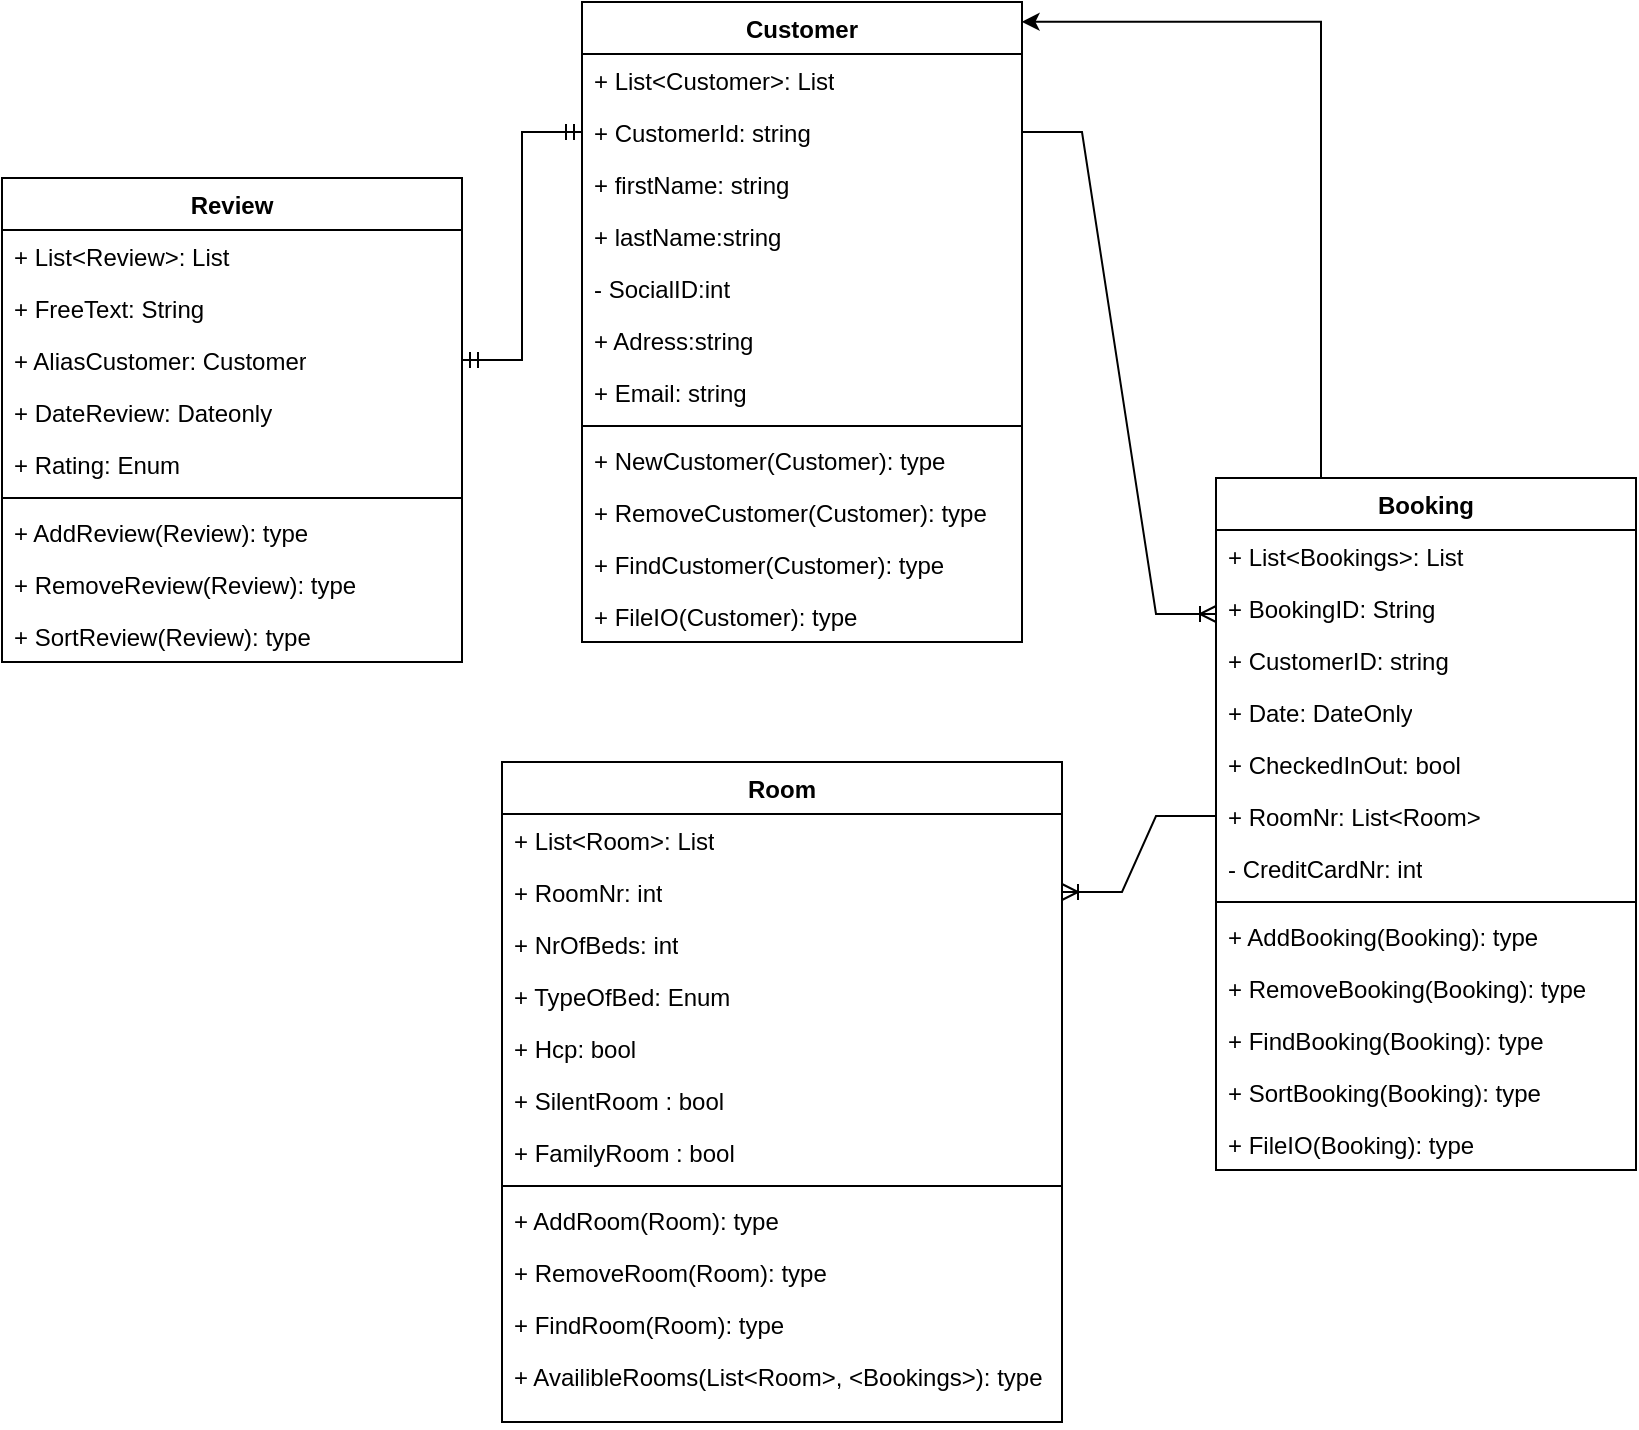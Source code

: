 <mxfile version="22.0.6" type="device">
  <diagram name="Sida-1" id="mYSSC7_Tb58OLXH4Fvpm">
    <mxGraphModel dx="1430" dy="792" grid="1" gridSize="10" guides="1" tooltips="1" connect="1" arrows="1" fold="1" page="1" pageScale="1" pageWidth="827" pageHeight="1169" math="0" shadow="0">
      <root>
        <mxCell id="0" />
        <mxCell id="1" parent="0" />
        <mxCell id="XRpqWktDOGwXDuE8BSPv-1" value="Customer" style="swimlane;fontStyle=1;align=center;verticalAlign=top;childLayout=stackLayout;horizontal=1;startSize=26;horizontalStack=0;resizeParent=1;resizeParentMax=0;resizeLast=0;collapsible=1;marginBottom=0;whiteSpace=wrap;html=1;" vertex="1" parent="1">
          <mxGeometry x="300" width="220" height="320" as="geometry" />
        </mxCell>
        <mxCell id="XRpqWktDOGwXDuE8BSPv-31" value="+ List&amp;lt;Customer&amp;gt;: List" style="text;strokeColor=none;fillColor=none;align=left;verticalAlign=top;spacingLeft=4;spacingRight=4;overflow=hidden;rotatable=0;points=[[0,0.5],[1,0.5]];portConstraint=eastwest;whiteSpace=wrap;html=1;" vertex="1" parent="XRpqWktDOGwXDuE8BSPv-1">
          <mxGeometry y="26" width="220" height="26" as="geometry" />
        </mxCell>
        <mxCell id="XRpqWktDOGwXDuE8BSPv-2" value="+ CustomerId: string" style="text;strokeColor=none;fillColor=none;align=left;verticalAlign=top;spacingLeft=4;spacingRight=4;overflow=hidden;rotatable=0;points=[[0,0.5],[1,0.5]];portConstraint=eastwest;whiteSpace=wrap;html=1;" vertex="1" parent="XRpqWktDOGwXDuE8BSPv-1">
          <mxGeometry y="52" width="220" height="26" as="geometry" />
        </mxCell>
        <mxCell id="XRpqWktDOGwXDuE8BSPv-10" value="+ firstName: string" style="text;strokeColor=none;fillColor=none;align=left;verticalAlign=top;spacingLeft=4;spacingRight=4;overflow=hidden;rotatable=0;points=[[0,0.5],[1,0.5]];portConstraint=eastwest;whiteSpace=wrap;html=1;" vertex="1" parent="XRpqWktDOGwXDuE8BSPv-1">
          <mxGeometry y="78" width="220" height="26" as="geometry" />
        </mxCell>
        <mxCell id="XRpqWktDOGwXDuE8BSPv-11" value="+ lastName:string" style="text;strokeColor=none;fillColor=none;align=left;verticalAlign=top;spacingLeft=4;spacingRight=4;overflow=hidden;rotatable=0;points=[[0,0.5],[1,0.5]];portConstraint=eastwest;whiteSpace=wrap;html=1;" vertex="1" parent="XRpqWktDOGwXDuE8BSPv-1">
          <mxGeometry y="104" width="220" height="26" as="geometry" />
        </mxCell>
        <mxCell id="XRpqWktDOGwXDuE8BSPv-15" value="- SocialID:int" style="text;strokeColor=none;fillColor=none;align=left;verticalAlign=top;spacingLeft=4;spacingRight=4;overflow=hidden;rotatable=0;points=[[0,0.5],[1,0.5]];portConstraint=eastwest;whiteSpace=wrap;html=1;" vertex="1" parent="XRpqWktDOGwXDuE8BSPv-1">
          <mxGeometry y="130" width="220" height="26" as="geometry" />
        </mxCell>
        <mxCell id="XRpqWktDOGwXDuE8BSPv-16" value="+ Adress:string" style="text;strokeColor=none;fillColor=none;align=left;verticalAlign=top;spacingLeft=4;spacingRight=4;overflow=hidden;rotatable=0;points=[[0,0.5],[1,0.5]];portConstraint=eastwest;whiteSpace=wrap;html=1;" vertex="1" parent="XRpqWktDOGwXDuE8BSPv-1">
          <mxGeometry y="156" width="220" height="26" as="geometry" />
        </mxCell>
        <mxCell id="XRpqWktDOGwXDuE8BSPv-12" value="+ Email: string" style="text;strokeColor=none;fillColor=none;align=left;verticalAlign=top;spacingLeft=4;spacingRight=4;overflow=hidden;rotatable=0;points=[[0,0.5],[1,0.5]];portConstraint=eastwest;whiteSpace=wrap;html=1;" vertex="1" parent="XRpqWktDOGwXDuE8BSPv-1">
          <mxGeometry y="182" width="220" height="26" as="geometry" />
        </mxCell>
        <mxCell id="XRpqWktDOGwXDuE8BSPv-3" value="" style="line;strokeWidth=1;fillColor=none;align=left;verticalAlign=middle;spacingTop=-1;spacingLeft=3;spacingRight=3;rotatable=0;labelPosition=right;points=[];portConstraint=eastwest;strokeColor=inherit;" vertex="1" parent="XRpqWktDOGwXDuE8BSPv-1">
          <mxGeometry y="208" width="220" height="8" as="geometry" />
        </mxCell>
        <mxCell id="XRpqWktDOGwXDuE8BSPv-4" value="+ NewCustomer(Customer): type" style="text;strokeColor=none;fillColor=none;align=left;verticalAlign=top;spacingLeft=4;spacingRight=4;overflow=hidden;rotatable=0;points=[[0,0.5],[1,0.5]];portConstraint=eastwest;whiteSpace=wrap;html=1;" vertex="1" parent="XRpqWktDOGwXDuE8BSPv-1">
          <mxGeometry y="216" width="220" height="26" as="geometry" />
        </mxCell>
        <mxCell id="XRpqWktDOGwXDuE8BSPv-13" value="+ RemoveCustomer(Customer): type" style="text;strokeColor=none;fillColor=none;align=left;verticalAlign=top;spacingLeft=4;spacingRight=4;overflow=hidden;rotatable=0;points=[[0,0.5],[1,0.5]];portConstraint=eastwest;whiteSpace=wrap;html=1;" vertex="1" parent="XRpqWktDOGwXDuE8BSPv-1">
          <mxGeometry y="242" width="220" height="26" as="geometry" />
        </mxCell>
        <mxCell id="XRpqWktDOGwXDuE8BSPv-14" value="+ FindCustomer(Customer): type" style="text;strokeColor=none;fillColor=none;align=left;verticalAlign=top;spacingLeft=4;spacingRight=4;overflow=hidden;rotatable=0;points=[[0,0.5],[1,0.5]];portConstraint=eastwest;whiteSpace=wrap;html=1;" vertex="1" parent="XRpqWktDOGwXDuE8BSPv-1">
          <mxGeometry y="268" width="220" height="26" as="geometry" />
        </mxCell>
        <mxCell id="XRpqWktDOGwXDuE8BSPv-68" value="+ FileIO(Customer): type" style="text;strokeColor=none;fillColor=none;align=left;verticalAlign=top;spacingLeft=4;spacingRight=4;overflow=hidden;rotatable=0;points=[[0,0.5],[1,0.5]];portConstraint=eastwest;whiteSpace=wrap;html=1;" vertex="1" parent="XRpqWktDOGwXDuE8BSPv-1">
          <mxGeometry y="294" width="220" height="26" as="geometry" />
        </mxCell>
        <mxCell id="XRpqWktDOGwXDuE8BSPv-18" value="Room" style="swimlane;fontStyle=1;align=center;verticalAlign=top;childLayout=stackLayout;horizontal=1;startSize=26;horizontalStack=0;resizeParent=1;resizeParentMax=0;resizeLast=0;collapsible=1;marginBottom=0;whiteSpace=wrap;html=1;" vertex="1" parent="1">
          <mxGeometry x="260" y="380" width="280" height="330" as="geometry" />
        </mxCell>
        <mxCell id="XRpqWktDOGwXDuE8BSPv-30" value="+ List&amp;lt;Room&amp;gt;: List" style="text;strokeColor=none;fillColor=none;align=left;verticalAlign=top;spacingLeft=4;spacingRight=4;overflow=hidden;rotatable=0;points=[[0,0.5],[1,0.5]];portConstraint=eastwest;whiteSpace=wrap;html=1;" vertex="1" parent="XRpqWktDOGwXDuE8BSPv-18">
          <mxGeometry y="26" width="280" height="26" as="geometry" />
        </mxCell>
        <mxCell id="XRpqWktDOGwXDuE8BSPv-19" value="+ RoomNr: int" style="text;strokeColor=none;fillColor=none;align=left;verticalAlign=top;spacingLeft=4;spacingRight=4;overflow=hidden;rotatable=0;points=[[0,0.5],[1,0.5]];portConstraint=eastwest;whiteSpace=wrap;html=1;" vertex="1" parent="XRpqWktDOGwXDuE8BSPv-18">
          <mxGeometry y="52" width="280" height="26" as="geometry" />
        </mxCell>
        <mxCell id="XRpqWktDOGwXDuE8BSPv-20" value="+ NrOfBeds: int" style="text;strokeColor=none;fillColor=none;align=left;verticalAlign=top;spacingLeft=4;spacingRight=4;overflow=hidden;rotatable=0;points=[[0,0.5],[1,0.5]];portConstraint=eastwest;whiteSpace=wrap;html=1;" vertex="1" parent="XRpqWktDOGwXDuE8BSPv-18">
          <mxGeometry y="78" width="280" height="26" as="geometry" />
        </mxCell>
        <mxCell id="XRpqWktDOGwXDuE8BSPv-21" value="+ TypeOfBed: Enum" style="text;strokeColor=none;fillColor=none;align=left;verticalAlign=top;spacingLeft=4;spacingRight=4;overflow=hidden;rotatable=0;points=[[0,0.5],[1,0.5]];portConstraint=eastwest;whiteSpace=wrap;html=1;" vertex="1" parent="XRpqWktDOGwXDuE8BSPv-18">
          <mxGeometry y="104" width="280" height="26" as="geometry" />
        </mxCell>
        <mxCell id="XRpqWktDOGwXDuE8BSPv-22" value="+ Hcp&lt;span style=&quot;background-color: initial;&quot;&gt;: bool&lt;/span&gt;" style="text;strokeColor=none;fillColor=none;align=left;verticalAlign=top;spacingLeft=4;spacingRight=4;overflow=hidden;rotatable=0;points=[[0,0.5],[1,0.5]];portConstraint=eastwest;whiteSpace=wrap;html=1;" vertex="1" parent="XRpqWktDOGwXDuE8BSPv-18">
          <mxGeometry y="130" width="280" height="26" as="geometry" />
        </mxCell>
        <mxCell id="XRpqWktDOGwXDuE8BSPv-23" value="+ SilentRoom : bool" style="text;strokeColor=none;fillColor=none;align=left;verticalAlign=top;spacingLeft=4;spacingRight=4;overflow=hidden;rotatable=0;points=[[0,0.5],[1,0.5]];portConstraint=eastwest;whiteSpace=wrap;html=1;" vertex="1" parent="XRpqWktDOGwXDuE8BSPv-18">
          <mxGeometry y="156" width="280" height="26" as="geometry" />
        </mxCell>
        <mxCell id="XRpqWktDOGwXDuE8BSPv-24" value="+ FamilyRoom : bool" style="text;strokeColor=none;fillColor=none;align=left;verticalAlign=top;spacingLeft=4;spacingRight=4;overflow=hidden;rotatable=0;points=[[0,0.5],[1,0.5]];portConstraint=eastwest;whiteSpace=wrap;html=1;" vertex="1" parent="XRpqWktDOGwXDuE8BSPv-18">
          <mxGeometry y="182" width="280" height="26" as="geometry" />
        </mxCell>
        <mxCell id="XRpqWktDOGwXDuE8BSPv-25" value="" style="line;strokeWidth=1;fillColor=none;align=left;verticalAlign=middle;spacingTop=-1;spacingLeft=3;spacingRight=3;rotatable=0;labelPosition=right;points=[];portConstraint=eastwest;strokeColor=inherit;" vertex="1" parent="XRpqWktDOGwXDuE8BSPv-18">
          <mxGeometry y="208" width="280" height="8" as="geometry" />
        </mxCell>
        <mxCell id="XRpqWktDOGwXDuE8BSPv-26" value="+ AddRoom(Room): type" style="text;strokeColor=none;fillColor=none;align=left;verticalAlign=top;spacingLeft=4;spacingRight=4;overflow=hidden;rotatable=0;points=[[0,0.5],[1,0.5]];portConstraint=eastwest;whiteSpace=wrap;html=1;" vertex="1" parent="XRpqWktDOGwXDuE8BSPv-18">
          <mxGeometry y="216" width="280" height="26" as="geometry" />
        </mxCell>
        <mxCell id="XRpqWktDOGwXDuE8BSPv-27" value="+ RemoveRoom(Room): type" style="text;strokeColor=none;fillColor=none;align=left;verticalAlign=top;spacingLeft=4;spacingRight=4;overflow=hidden;rotatable=0;points=[[0,0.5],[1,0.5]];portConstraint=eastwest;whiteSpace=wrap;html=1;" vertex="1" parent="XRpqWktDOGwXDuE8BSPv-18">
          <mxGeometry y="242" width="280" height="26" as="geometry" />
        </mxCell>
        <mxCell id="XRpqWktDOGwXDuE8BSPv-28" value="+ FindRoom(Room): type" style="text;strokeColor=none;fillColor=none;align=left;verticalAlign=top;spacingLeft=4;spacingRight=4;overflow=hidden;rotatable=0;points=[[0,0.5],[1,0.5]];portConstraint=eastwest;whiteSpace=wrap;html=1;" vertex="1" parent="XRpqWktDOGwXDuE8BSPv-18">
          <mxGeometry y="268" width="280" height="26" as="geometry" />
        </mxCell>
        <mxCell id="XRpqWktDOGwXDuE8BSPv-46" value="+ AvailibleRooms(List&amp;lt;Room&amp;gt;, &amp;lt;Bookings&amp;gt;): type" style="text;strokeColor=none;fillColor=none;align=left;verticalAlign=top;spacingLeft=4;spacingRight=4;overflow=hidden;rotatable=0;points=[[0,0.5],[1,0.5]];portConstraint=eastwest;whiteSpace=wrap;html=1;" vertex="1" parent="XRpqWktDOGwXDuE8BSPv-18">
          <mxGeometry y="294" width="280" height="36" as="geometry" />
        </mxCell>
        <mxCell id="XRpqWktDOGwXDuE8BSPv-32" value="Booking" style="swimlane;fontStyle=1;align=center;verticalAlign=top;childLayout=stackLayout;horizontal=1;startSize=26;horizontalStack=0;resizeParent=1;resizeParentMax=0;resizeLast=0;collapsible=1;marginBottom=0;whiteSpace=wrap;html=1;" vertex="1" parent="1">
          <mxGeometry x="617" y="238" width="210" height="346" as="geometry" />
        </mxCell>
        <mxCell id="XRpqWktDOGwXDuE8BSPv-34" value="+ List&amp;lt;Bookings&amp;gt;: List" style="text;strokeColor=none;fillColor=none;align=left;verticalAlign=top;spacingLeft=4;spacingRight=4;overflow=hidden;rotatable=0;points=[[0,0.5],[1,0.5]];portConstraint=eastwest;whiteSpace=wrap;html=1;" vertex="1" parent="XRpqWktDOGwXDuE8BSPv-32">
          <mxGeometry y="26" width="210" height="26" as="geometry" />
        </mxCell>
        <mxCell id="XRpqWktDOGwXDuE8BSPv-63" value="+ BookingID: String" style="text;strokeColor=none;fillColor=none;align=left;verticalAlign=top;spacingLeft=4;spacingRight=4;overflow=hidden;rotatable=0;points=[[0,0.5],[1,0.5]];portConstraint=eastwest;whiteSpace=wrap;html=1;" vertex="1" parent="XRpqWktDOGwXDuE8BSPv-32">
          <mxGeometry y="52" width="210" height="26" as="geometry" />
        </mxCell>
        <mxCell id="XRpqWktDOGwXDuE8BSPv-47" value="+ CustomerID: string" style="text;strokeColor=none;fillColor=none;align=left;verticalAlign=top;spacingLeft=4;spacingRight=4;overflow=hidden;rotatable=0;points=[[0,0.5],[1,0.5]];portConstraint=eastwest;whiteSpace=wrap;html=1;" vertex="1" parent="XRpqWktDOGwXDuE8BSPv-32">
          <mxGeometry y="78" width="210" height="26" as="geometry" />
        </mxCell>
        <mxCell id="XRpqWktDOGwXDuE8BSPv-60" value="" style="edgeStyle=entityRelationEdgeStyle;fontSize=12;html=1;endArrow=ERoneToMany;rounded=0;entryX=1.008;entryY=0.076;entryDx=0;entryDy=0;entryPerimeter=0;exitX=1;exitY=0.5;exitDx=0;exitDy=0;" edge="1" parent="XRpqWktDOGwXDuE8BSPv-32" source="XRpqWktDOGwXDuE8BSPv-2">
          <mxGeometry width="100" height="100" relative="1" as="geometry">
            <mxPoint x="78.24" y="440.66" as="sourcePoint" />
            <mxPoint y="68.004" as="targetPoint" />
            <Array as="points">
              <mxPoint x="-311.76" y="235.66" />
            </Array>
          </mxGeometry>
        </mxCell>
        <mxCell id="XRpqWktDOGwXDuE8BSPv-35" value="+ Date: DateOnly" style="text;strokeColor=none;fillColor=none;align=left;verticalAlign=top;spacingLeft=4;spacingRight=4;overflow=hidden;rotatable=0;points=[[0,0.5],[1,0.5]];portConstraint=eastwest;whiteSpace=wrap;html=1;" vertex="1" parent="XRpqWktDOGwXDuE8BSPv-32">
          <mxGeometry y="104" width="210" height="26" as="geometry" />
        </mxCell>
        <mxCell id="XRpqWktDOGwXDuE8BSPv-36" value="+ CheckedInOut: bool" style="text;strokeColor=none;fillColor=none;align=left;verticalAlign=top;spacingLeft=4;spacingRight=4;overflow=hidden;rotatable=0;points=[[0,0.5],[1,0.5]];portConstraint=eastwest;whiteSpace=wrap;html=1;" vertex="1" parent="XRpqWktDOGwXDuE8BSPv-32">
          <mxGeometry y="130" width="210" height="26" as="geometry" />
        </mxCell>
        <mxCell id="XRpqWktDOGwXDuE8BSPv-37" value="+ RoomNr&lt;span style=&quot;background-color: initial;&quot;&gt;: List&amp;lt;Room&amp;gt;&lt;/span&gt;" style="text;strokeColor=none;fillColor=none;align=left;verticalAlign=top;spacingLeft=4;spacingRight=4;overflow=hidden;rotatable=0;points=[[0,0.5],[1,0.5]];portConstraint=eastwest;whiteSpace=wrap;html=1;" vertex="1" parent="XRpqWktDOGwXDuE8BSPv-32">
          <mxGeometry y="156" width="210" height="26" as="geometry" />
        </mxCell>
        <mxCell id="XRpqWktDOGwXDuE8BSPv-39" value="- CreditCardNr: int" style="text;strokeColor=none;fillColor=none;align=left;verticalAlign=top;spacingLeft=4;spacingRight=4;overflow=hidden;rotatable=0;points=[[0,0.5],[1,0.5]];portConstraint=eastwest;whiteSpace=wrap;html=1;" vertex="1" parent="XRpqWktDOGwXDuE8BSPv-32">
          <mxGeometry y="182" width="210" height="26" as="geometry" />
        </mxCell>
        <mxCell id="XRpqWktDOGwXDuE8BSPv-40" value="" style="line;strokeWidth=1;fillColor=none;align=left;verticalAlign=middle;spacingTop=-1;spacingLeft=3;spacingRight=3;rotatable=0;labelPosition=right;points=[];portConstraint=eastwest;strokeColor=inherit;" vertex="1" parent="XRpqWktDOGwXDuE8BSPv-32">
          <mxGeometry y="208" width="210" height="8" as="geometry" />
        </mxCell>
        <mxCell id="XRpqWktDOGwXDuE8BSPv-41" value="+ AddBooking(Booking): type" style="text;strokeColor=none;fillColor=none;align=left;verticalAlign=top;spacingLeft=4;spacingRight=4;overflow=hidden;rotatable=0;points=[[0,0.5],[1,0.5]];portConstraint=eastwest;whiteSpace=wrap;html=1;" vertex="1" parent="XRpqWktDOGwXDuE8BSPv-32">
          <mxGeometry y="216" width="210" height="26" as="geometry" />
        </mxCell>
        <mxCell id="XRpqWktDOGwXDuE8BSPv-42" value="+ RemoveBooking(Booking): type" style="text;strokeColor=none;fillColor=none;align=left;verticalAlign=top;spacingLeft=4;spacingRight=4;overflow=hidden;rotatable=0;points=[[0,0.5],[1,0.5]];portConstraint=eastwest;whiteSpace=wrap;html=1;" vertex="1" parent="XRpqWktDOGwXDuE8BSPv-32">
          <mxGeometry y="242" width="210" height="26" as="geometry" />
        </mxCell>
        <mxCell id="XRpqWktDOGwXDuE8BSPv-43" value="+ FindBooking(Booking): type" style="text;strokeColor=none;fillColor=none;align=left;verticalAlign=top;spacingLeft=4;spacingRight=4;overflow=hidden;rotatable=0;points=[[0,0.5],[1,0.5]];portConstraint=eastwest;whiteSpace=wrap;html=1;" vertex="1" parent="XRpqWktDOGwXDuE8BSPv-32">
          <mxGeometry y="268" width="210" height="26" as="geometry" />
        </mxCell>
        <mxCell id="XRpqWktDOGwXDuE8BSPv-58" value="+ SortBooking(Booking): type" style="text;strokeColor=none;fillColor=none;align=left;verticalAlign=top;spacingLeft=4;spacingRight=4;overflow=hidden;rotatable=0;points=[[0,0.5],[1,0.5]];portConstraint=eastwest;whiteSpace=wrap;html=1;" vertex="1" parent="XRpqWktDOGwXDuE8BSPv-32">
          <mxGeometry y="294" width="210" height="26" as="geometry" />
        </mxCell>
        <mxCell id="XRpqWktDOGwXDuE8BSPv-69" value="+ FileIO(Booking): type" style="text;strokeColor=none;fillColor=none;align=left;verticalAlign=top;spacingLeft=4;spacingRight=4;overflow=hidden;rotatable=0;points=[[0,0.5],[1,0.5]];portConstraint=eastwest;whiteSpace=wrap;html=1;" vertex="1" parent="XRpqWktDOGwXDuE8BSPv-32">
          <mxGeometry y="320" width="210" height="26" as="geometry" />
        </mxCell>
        <mxCell id="XRpqWktDOGwXDuE8BSPv-48" value="Review" style="swimlane;fontStyle=1;align=center;verticalAlign=top;childLayout=stackLayout;horizontal=1;startSize=26;horizontalStack=0;resizeParent=1;resizeParentMax=0;resizeLast=0;collapsible=1;marginBottom=0;whiteSpace=wrap;html=1;" vertex="1" parent="1">
          <mxGeometry x="10" y="88" width="230" height="242" as="geometry" />
        </mxCell>
        <mxCell id="XRpqWktDOGwXDuE8BSPv-49" value="+ List&amp;lt;Review&amp;gt;: List" style="text;strokeColor=none;fillColor=none;align=left;verticalAlign=top;spacingLeft=4;spacingRight=4;overflow=hidden;rotatable=0;points=[[0,0.5],[1,0.5]];portConstraint=eastwest;whiteSpace=wrap;html=1;" vertex="1" parent="XRpqWktDOGwXDuE8BSPv-48">
          <mxGeometry y="26" width="230" height="26" as="geometry" />
        </mxCell>
        <mxCell id="XRpqWktDOGwXDuE8BSPv-54" value="+ FreeText: String" style="text;strokeColor=none;fillColor=none;align=left;verticalAlign=top;spacingLeft=4;spacingRight=4;overflow=hidden;rotatable=0;points=[[0,0.5],[1,0.5]];portConstraint=eastwest;whiteSpace=wrap;html=1;" vertex="1" parent="XRpqWktDOGwXDuE8BSPv-48">
          <mxGeometry y="52" width="230" height="26" as="geometry" />
        </mxCell>
        <mxCell id="XRpqWktDOGwXDuE8BSPv-52" value="+ AliasCustomer: Customer" style="text;strokeColor=none;fillColor=none;align=left;verticalAlign=top;spacingLeft=4;spacingRight=4;overflow=hidden;rotatable=0;points=[[0,0.5],[1,0.5]];portConstraint=eastwest;whiteSpace=wrap;html=1;" vertex="1" parent="XRpqWktDOGwXDuE8BSPv-48">
          <mxGeometry y="78" width="230" height="26" as="geometry" />
        </mxCell>
        <mxCell id="XRpqWktDOGwXDuE8BSPv-53" value="+ DateReview: Dateonly" style="text;strokeColor=none;fillColor=none;align=left;verticalAlign=top;spacingLeft=4;spacingRight=4;overflow=hidden;rotatable=0;points=[[0,0.5],[1,0.5]];portConstraint=eastwest;whiteSpace=wrap;html=1;" vertex="1" parent="XRpqWktDOGwXDuE8BSPv-48">
          <mxGeometry y="104" width="230" height="26" as="geometry" />
        </mxCell>
        <mxCell id="XRpqWktDOGwXDuE8BSPv-55" value="+ Rating: Enum" style="text;strokeColor=none;fillColor=none;align=left;verticalAlign=top;spacingLeft=4;spacingRight=4;overflow=hidden;rotatable=0;points=[[0,0.5],[1,0.5]];portConstraint=eastwest;whiteSpace=wrap;html=1;" vertex="1" parent="XRpqWktDOGwXDuE8BSPv-48">
          <mxGeometry y="130" width="230" height="26" as="geometry" />
        </mxCell>
        <mxCell id="XRpqWktDOGwXDuE8BSPv-50" value="" style="line;strokeWidth=1;fillColor=none;align=left;verticalAlign=middle;spacingTop=-1;spacingLeft=3;spacingRight=3;rotatable=0;labelPosition=right;points=[];portConstraint=eastwest;strokeColor=inherit;" vertex="1" parent="XRpqWktDOGwXDuE8BSPv-48">
          <mxGeometry y="156" width="230" height="8" as="geometry" />
        </mxCell>
        <mxCell id="XRpqWktDOGwXDuE8BSPv-51" value="+ AddReview(Review): type" style="text;strokeColor=none;fillColor=none;align=left;verticalAlign=top;spacingLeft=4;spacingRight=4;overflow=hidden;rotatable=0;points=[[0,0.5],[1,0.5]];portConstraint=eastwest;whiteSpace=wrap;html=1;" vertex="1" parent="XRpqWktDOGwXDuE8BSPv-48">
          <mxGeometry y="164" width="230" height="26" as="geometry" />
        </mxCell>
        <mxCell id="XRpqWktDOGwXDuE8BSPv-56" value="+ RemoveReview(Review): type" style="text;strokeColor=none;fillColor=none;align=left;verticalAlign=top;spacingLeft=4;spacingRight=4;overflow=hidden;rotatable=0;points=[[0,0.5],[1,0.5]];portConstraint=eastwest;whiteSpace=wrap;html=1;" vertex="1" parent="XRpqWktDOGwXDuE8BSPv-48">
          <mxGeometry y="190" width="230" height="26" as="geometry" />
        </mxCell>
        <mxCell id="XRpqWktDOGwXDuE8BSPv-57" value="+ SortReview(Review): type" style="text;strokeColor=none;fillColor=none;align=left;verticalAlign=top;spacingLeft=4;spacingRight=4;overflow=hidden;rotatable=0;points=[[0,0.5],[1,0.5]];portConstraint=eastwest;whiteSpace=wrap;html=1;" vertex="1" parent="XRpqWktDOGwXDuE8BSPv-48">
          <mxGeometry y="216" width="230" height="26" as="geometry" />
        </mxCell>
        <mxCell id="XRpqWktDOGwXDuE8BSPv-59" style="edgeStyle=orthogonalEdgeStyle;rounded=0;orthogonalLoop=1;jettySize=auto;html=1;exitX=0.25;exitY=0;exitDx=0;exitDy=0;entryX=0.999;entryY=0.031;entryDx=0;entryDy=0;entryPerimeter=0;" edge="1" parent="1" source="XRpqWktDOGwXDuE8BSPv-32" target="XRpqWktDOGwXDuE8BSPv-1">
          <mxGeometry relative="1" as="geometry" />
        </mxCell>
        <mxCell id="XRpqWktDOGwXDuE8BSPv-61" value="" style="edgeStyle=entityRelationEdgeStyle;fontSize=12;html=1;endArrow=ERoneToMany;rounded=0;entryX=1;entryY=0.5;entryDx=0;entryDy=0;exitX=0;exitY=0.5;exitDx=0;exitDy=0;" edge="1" parent="1" source="XRpqWktDOGwXDuE8BSPv-37" target="XRpqWktDOGwXDuE8BSPv-19">
          <mxGeometry width="100" height="100" relative="1" as="geometry">
            <mxPoint x="470" y="380" as="sourcePoint" />
            <mxPoint x="460" y="450" as="targetPoint" />
          </mxGeometry>
        </mxCell>
        <mxCell id="XRpqWktDOGwXDuE8BSPv-62" value="" style="edgeStyle=entityRelationEdgeStyle;fontSize=12;html=1;endArrow=ERmandOne;startArrow=ERmandOne;rounded=0;exitX=1;exitY=0.5;exitDx=0;exitDy=0;entryX=0;entryY=0.5;entryDx=0;entryDy=0;" edge="1" parent="1" source="XRpqWktDOGwXDuE8BSPv-52" target="XRpqWktDOGwXDuE8BSPv-2">
          <mxGeometry width="100" height="100" relative="1" as="geometry">
            <mxPoint x="360" y="380" as="sourcePoint" />
            <mxPoint x="460" y="280" as="targetPoint" />
          </mxGeometry>
        </mxCell>
      </root>
    </mxGraphModel>
  </diagram>
</mxfile>
